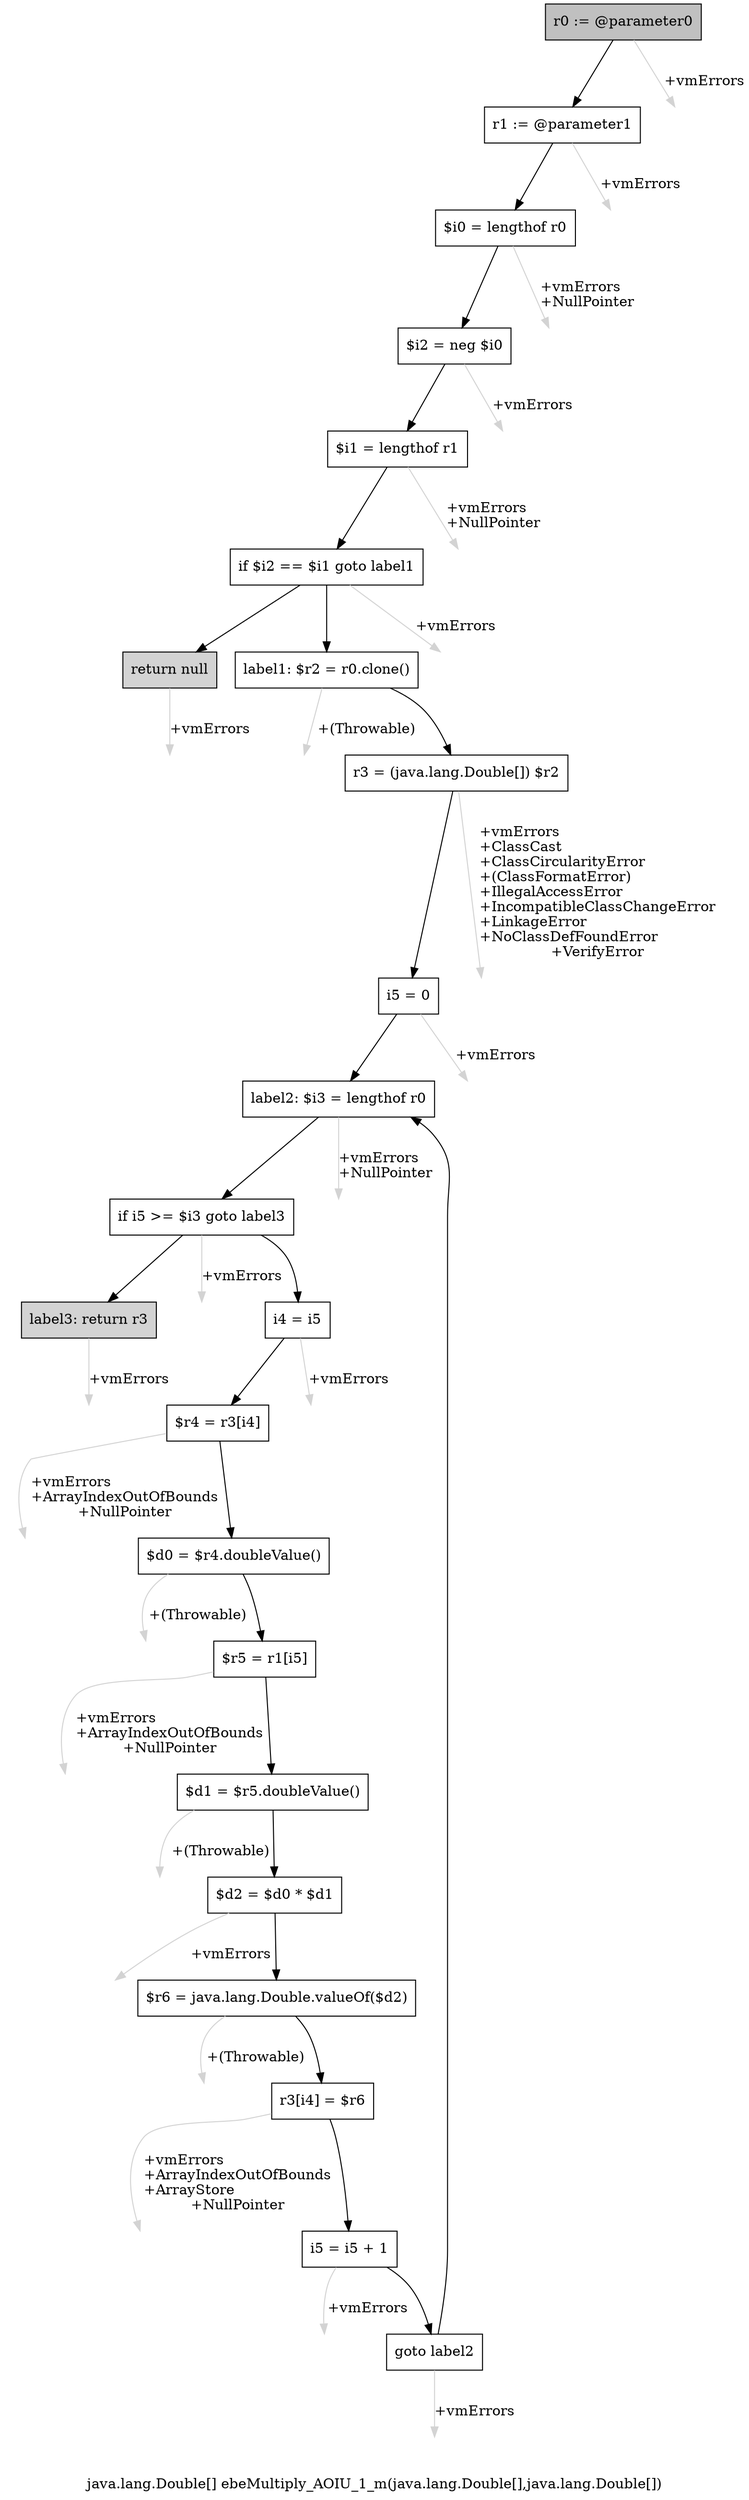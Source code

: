 digraph "java.lang.Double[] ebeMultiply_AOIU_1_m(java.lang.Double[],java.lang.Double[])" {
    label="java.lang.Double[] ebeMultiply_AOIU_1_m(java.lang.Double[],java.lang.Double[])";
    node [shape=box];
    "0" [style=filled,fillcolor=gray,label="r0 := @parameter0",];
    "1" [label="r1 := @parameter1",];
    "0"->"1" [color=black,];
    "23" [style=invis,label="Esc",];
    "0"->"23" [color=lightgray,label="\l+vmErrors",];
    "2" [label="$i0 = lengthof r0",];
    "1"->"2" [color=black,];
    "24" [style=invis,label="Esc",];
    "1"->"24" [color=lightgray,label="\l+vmErrors",];
    "3" [label="$i2 = neg $i0",];
    "2"->"3" [color=black,];
    "25" [style=invis,label="Esc",];
    "2"->"25" [color=lightgray,label="\l+vmErrors\l+NullPointer",];
    "4" [label="$i1 = lengthof r1",];
    "3"->"4" [color=black,];
    "26" [style=invis,label="Esc",];
    "3"->"26" [color=lightgray,label="\l+vmErrors",];
    "5" [label="if $i2 == $i1 goto label1",];
    "4"->"5" [color=black,];
    "27" [style=invis,label="Esc",];
    "4"->"27" [color=lightgray,label="\l+vmErrors\l+NullPointer",];
    "6" [style=filled,fillcolor=lightgray,label="return null",];
    "5"->"6" [color=black,];
    "7" [label="label1: $r2 = r0.clone()",];
    "5"->"7" [color=black,];
    "28" [style=invis,label="Esc",];
    "5"->"28" [color=lightgray,label="\l+vmErrors",];
    "29" [style=invis,label="Esc",];
    "6"->"29" [color=lightgray,label="\l+vmErrors",];
    "8" [label="r3 = (java.lang.Double[]) $r2",];
    "7"->"8" [color=black,];
    "30" [style=invis,label="Esc",];
    "7"->"30" [color=lightgray,label="\l+(Throwable)",];
    "9" [label="i5 = 0",];
    "8"->"9" [color=black,];
    "31" [style=invis,label="Esc",];
    "8"->"31" [color=lightgray,label="\l+vmErrors\l+ClassCast\l+ClassCircularityError\l+(ClassFormatError)\l+IllegalAccessError\l+IncompatibleClassChangeError\l+LinkageError\l+NoClassDefFoundError\l+VerifyError",];
    "10" [label="label2: $i3 = lengthof r0",];
    "9"->"10" [color=black,];
    "32" [style=invis,label="Esc",];
    "9"->"32" [color=lightgray,label="\l+vmErrors",];
    "11" [label="if i5 >= $i3 goto label3",];
    "10"->"11" [color=black,];
    "33" [style=invis,label="Esc",];
    "10"->"33" [color=lightgray,label="\l+vmErrors\l+NullPointer",];
    "12" [label="i4 = i5",];
    "11"->"12" [color=black,];
    "22" [style=filled,fillcolor=lightgray,label="label3: return r3",];
    "11"->"22" [color=black,];
    "34" [style=invis,label="Esc",];
    "11"->"34" [color=lightgray,label="\l+vmErrors",];
    "13" [label="$r4 = r3[i4]",];
    "12"->"13" [color=black,];
    "35" [style=invis,label="Esc",];
    "12"->"35" [color=lightgray,label="\l+vmErrors",];
    "14" [label="$d0 = $r4.doubleValue()",];
    "13"->"14" [color=black,];
    "36" [style=invis,label="Esc",];
    "13"->"36" [color=lightgray,label="\l+vmErrors\l+ArrayIndexOutOfBounds\l+NullPointer",];
    "15" [label="$r5 = r1[i5]",];
    "14"->"15" [color=black,];
    "37" [style=invis,label="Esc",];
    "14"->"37" [color=lightgray,label="\l+(Throwable)",];
    "16" [label="$d1 = $r5.doubleValue()",];
    "15"->"16" [color=black,];
    "38" [style=invis,label="Esc",];
    "15"->"38" [color=lightgray,label="\l+vmErrors\l+ArrayIndexOutOfBounds\l+NullPointer",];
    "17" [label="$d2 = $d0 * $d1",];
    "16"->"17" [color=black,];
    "39" [style=invis,label="Esc",];
    "16"->"39" [color=lightgray,label="\l+(Throwable)",];
    "18" [label="$r6 = java.lang.Double.valueOf($d2)",];
    "17"->"18" [color=black,];
    "40" [style=invis,label="Esc",];
    "17"->"40" [color=lightgray,label="\l+vmErrors",];
    "19" [label="r3[i4] = $r6",];
    "18"->"19" [color=black,];
    "41" [style=invis,label="Esc",];
    "18"->"41" [color=lightgray,label="\l+(Throwable)",];
    "20" [label="i5 = i5 + 1",];
    "19"->"20" [color=black,];
    "42" [style=invis,label="Esc",];
    "19"->"42" [color=lightgray,label="\l+vmErrors\l+ArrayIndexOutOfBounds\l+ArrayStore\l+NullPointer",];
    "21" [label="goto label2",];
    "20"->"21" [color=black,];
    "43" [style=invis,label="Esc",];
    "20"->"43" [color=lightgray,label="\l+vmErrors",];
    "21"->"10" [color=black,];
    "44" [style=invis,label="Esc",];
    "21"->"44" [color=lightgray,label="\l+vmErrors",];
    "45" [style=invis,label="Esc",];
    "22"->"45" [color=lightgray,label="\l+vmErrors",];
}
